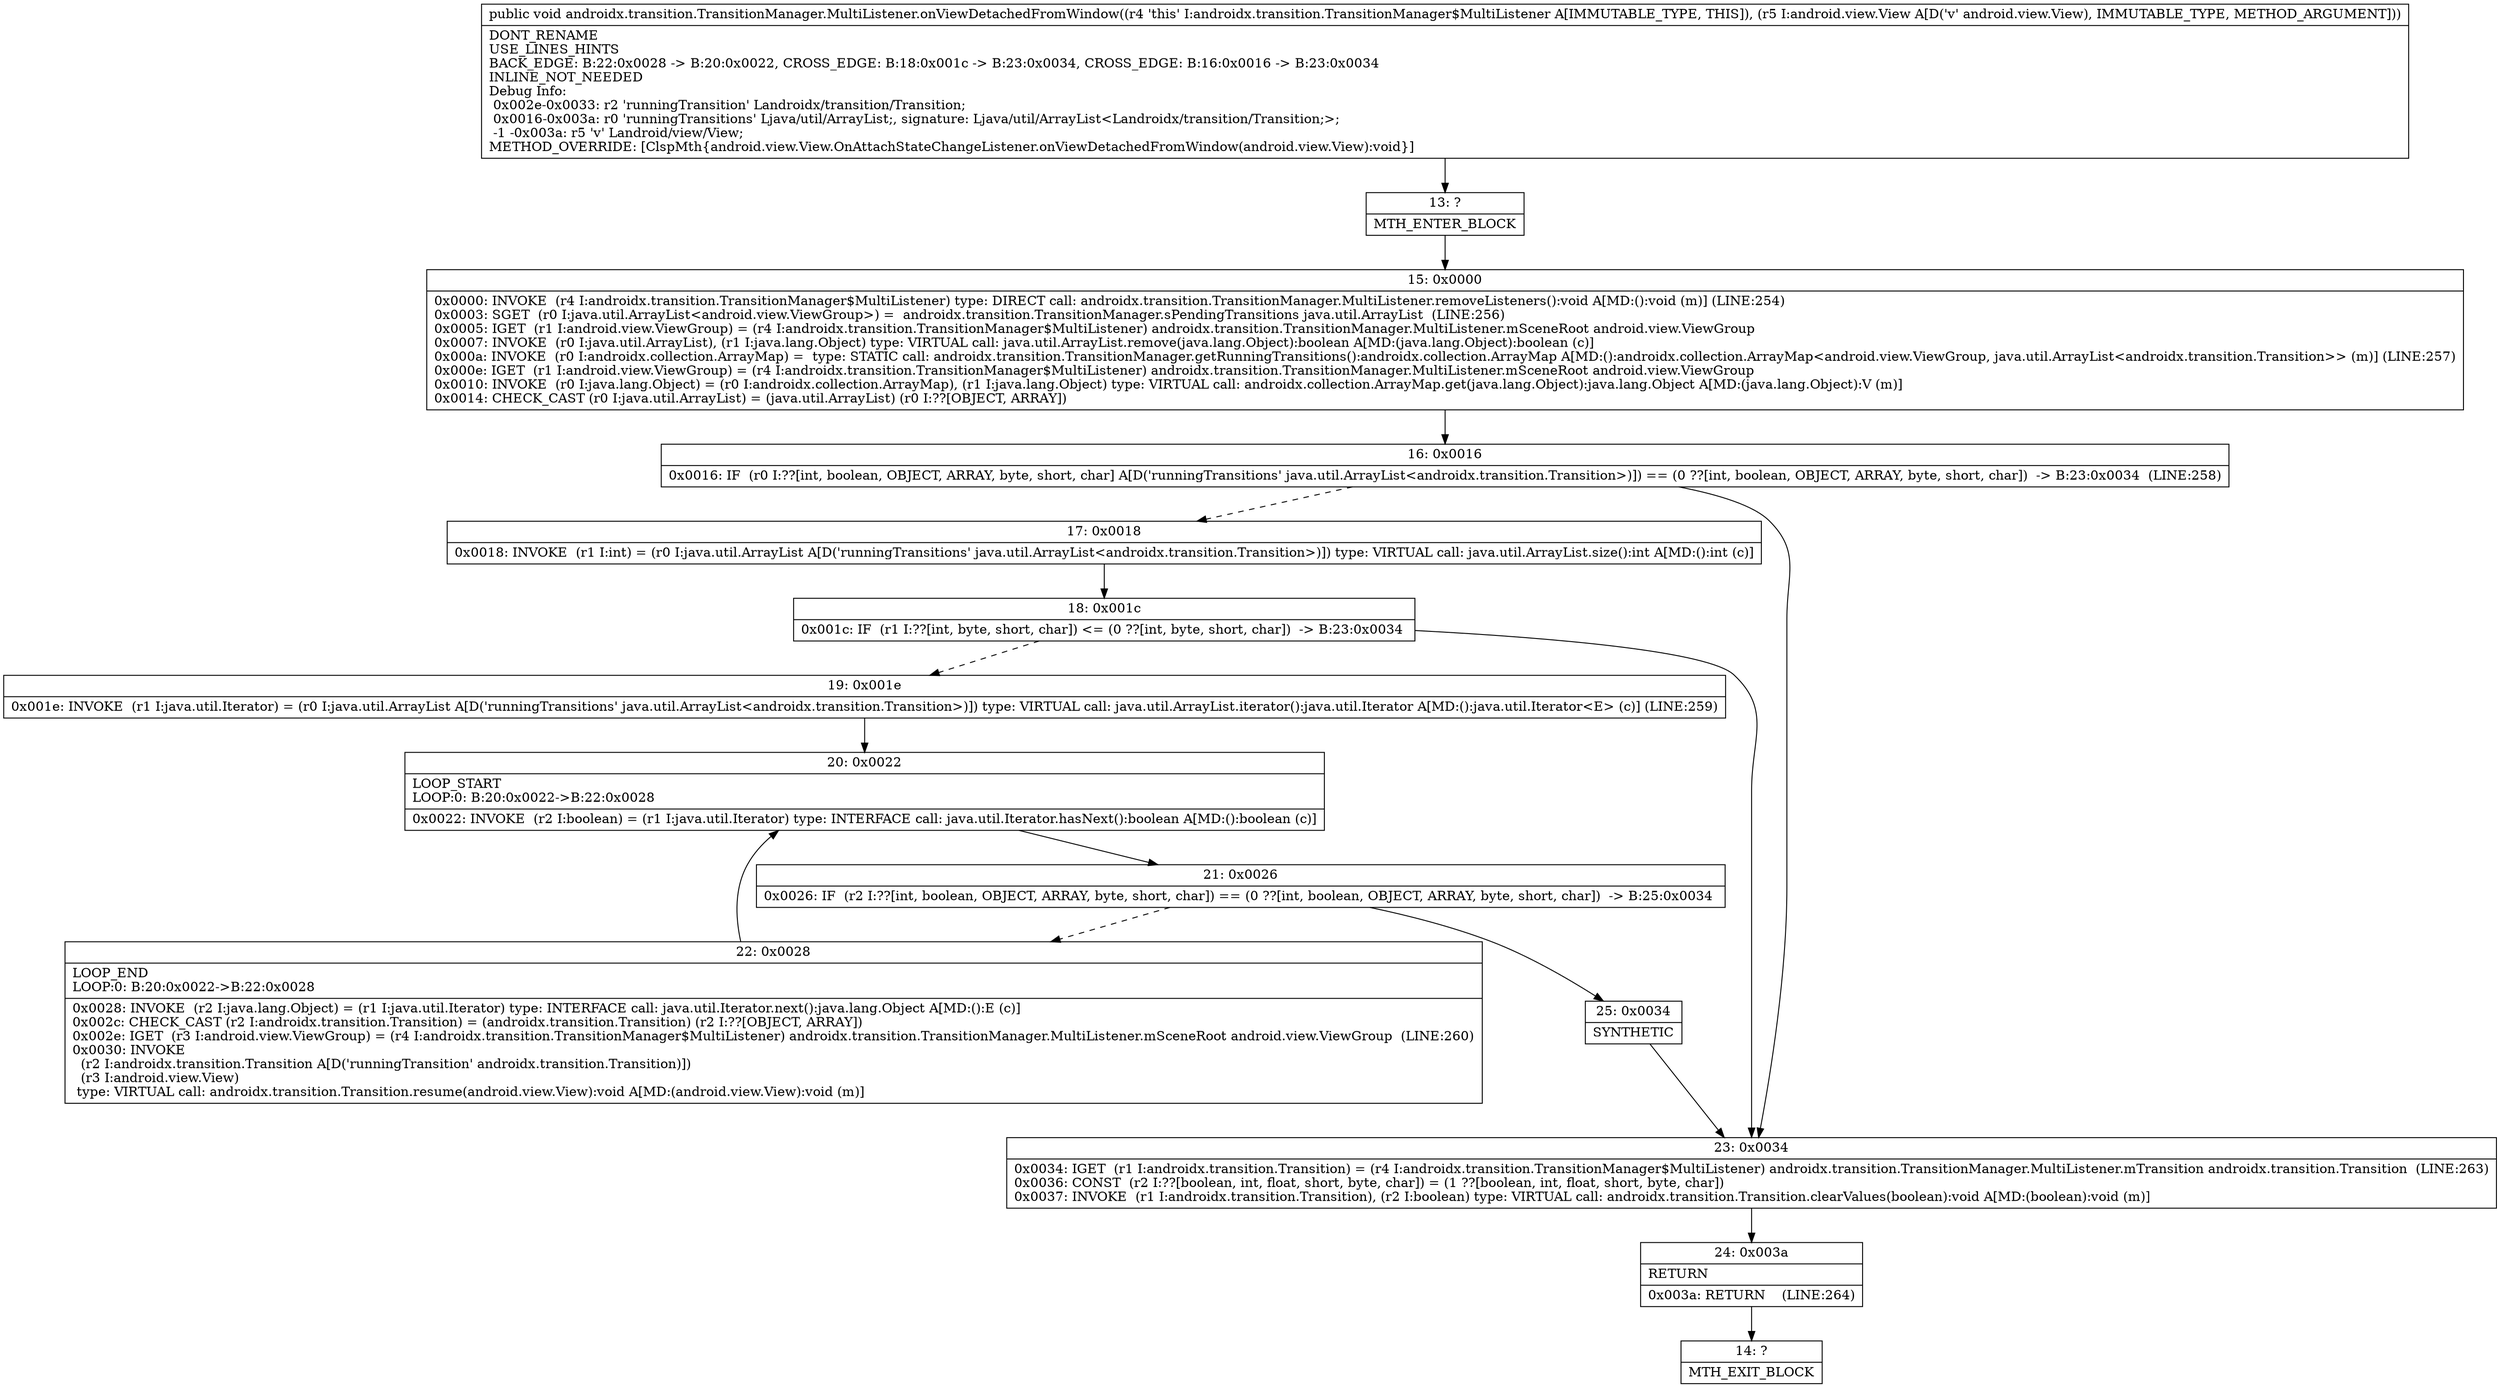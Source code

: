 digraph "CFG forandroidx.transition.TransitionManager.MultiListener.onViewDetachedFromWindow(Landroid\/view\/View;)V" {
Node_13 [shape=record,label="{13\:\ ?|MTH_ENTER_BLOCK\l}"];
Node_15 [shape=record,label="{15\:\ 0x0000|0x0000: INVOKE  (r4 I:androidx.transition.TransitionManager$MultiListener) type: DIRECT call: androidx.transition.TransitionManager.MultiListener.removeListeners():void A[MD:():void (m)] (LINE:254)\l0x0003: SGET  (r0 I:java.util.ArrayList\<android.view.ViewGroup\>) =  androidx.transition.TransitionManager.sPendingTransitions java.util.ArrayList  (LINE:256)\l0x0005: IGET  (r1 I:android.view.ViewGroup) = (r4 I:androidx.transition.TransitionManager$MultiListener) androidx.transition.TransitionManager.MultiListener.mSceneRoot android.view.ViewGroup \l0x0007: INVOKE  (r0 I:java.util.ArrayList), (r1 I:java.lang.Object) type: VIRTUAL call: java.util.ArrayList.remove(java.lang.Object):boolean A[MD:(java.lang.Object):boolean (c)]\l0x000a: INVOKE  (r0 I:androidx.collection.ArrayMap) =  type: STATIC call: androidx.transition.TransitionManager.getRunningTransitions():androidx.collection.ArrayMap A[MD:():androidx.collection.ArrayMap\<android.view.ViewGroup, java.util.ArrayList\<androidx.transition.Transition\>\> (m)] (LINE:257)\l0x000e: IGET  (r1 I:android.view.ViewGroup) = (r4 I:androidx.transition.TransitionManager$MultiListener) androidx.transition.TransitionManager.MultiListener.mSceneRoot android.view.ViewGroup \l0x0010: INVOKE  (r0 I:java.lang.Object) = (r0 I:androidx.collection.ArrayMap), (r1 I:java.lang.Object) type: VIRTUAL call: androidx.collection.ArrayMap.get(java.lang.Object):java.lang.Object A[MD:(java.lang.Object):V (m)]\l0x0014: CHECK_CAST (r0 I:java.util.ArrayList) = (java.util.ArrayList) (r0 I:??[OBJECT, ARRAY]) \l}"];
Node_16 [shape=record,label="{16\:\ 0x0016|0x0016: IF  (r0 I:??[int, boolean, OBJECT, ARRAY, byte, short, char] A[D('runningTransitions' java.util.ArrayList\<androidx.transition.Transition\>)]) == (0 ??[int, boolean, OBJECT, ARRAY, byte, short, char])  \-\> B:23:0x0034  (LINE:258)\l}"];
Node_17 [shape=record,label="{17\:\ 0x0018|0x0018: INVOKE  (r1 I:int) = (r0 I:java.util.ArrayList A[D('runningTransitions' java.util.ArrayList\<androidx.transition.Transition\>)]) type: VIRTUAL call: java.util.ArrayList.size():int A[MD:():int (c)]\l}"];
Node_18 [shape=record,label="{18\:\ 0x001c|0x001c: IF  (r1 I:??[int, byte, short, char]) \<= (0 ??[int, byte, short, char])  \-\> B:23:0x0034 \l}"];
Node_19 [shape=record,label="{19\:\ 0x001e|0x001e: INVOKE  (r1 I:java.util.Iterator) = (r0 I:java.util.ArrayList A[D('runningTransitions' java.util.ArrayList\<androidx.transition.Transition\>)]) type: VIRTUAL call: java.util.ArrayList.iterator():java.util.Iterator A[MD:():java.util.Iterator\<E\> (c)] (LINE:259)\l}"];
Node_20 [shape=record,label="{20\:\ 0x0022|LOOP_START\lLOOP:0: B:20:0x0022\-\>B:22:0x0028\l|0x0022: INVOKE  (r2 I:boolean) = (r1 I:java.util.Iterator) type: INTERFACE call: java.util.Iterator.hasNext():boolean A[MD:():boolean (c)]\l}"];
Node_21 [shape=record,label="{21\:\ 0x0026|0x0026: IF  (r2 I:??[int, boolean, OBJECT, ARRAY, byte, short, char]) == (0 ??[int, boolean, OBJECT, ARRAY, byte, short, char])  \-\> B:25:0x0034 \l}"];
Node_22 [shape=record,label="{22\:\ 0x0028|LOOP_END\lLOOP:0: B:20:0x0022\-\>B:22:0x0028\l|0x0028: INVOKE  (r2 I:java.lang.Object) = (r1 I:java.util.Iterator) type: INTERFACE call: java.util.Iterator.next():java.lang.Object A[MD:():E (c)]\l0x002c: CHECK_CAST (r2 I:androidx.transition.Transition) = (androidx.transition.Transition) (r2 I:??[OBJECT, ARRAY]) \l0x002e: IGET  (r3 I:android.view.ViewGroup) = (r4 I:androidx.transition.TransitionManager$MultiListener) androidx.transition.TransitionManager.MultiListener.mSceneRoot android.view.ViewGroup  (LINE:260)\l0x0030: INVOKE  \l  (r2 I:androidx.transition.Transition A[D('runningTransition' androidx.transition.Transition)])\l  (r3 I:android.view.View)\l type: VIRTUAL call: androidx.transition.Transition.resume(android.view.View):void A[MD:(android.view.View):void (m)]\l}"];
Node_25 [shape=record,label="{25\:\ 0x0034|SYNTHETIC\l}"];
Node_23 [shape=record,label="{23\:\ 0x0034|0x0034: IGET  (r1 I:androidx.transition.Transition) = (r4 I:androidx.transition.TransitionManager$MultiListener) androidx.transition.TransitionManager.MultiListener.mTransition androidx.transition.Transition  (LINE:263)\l0x0036: CONST  (r2 I:??[boolean, int, float, short, byte, char]) = (1 ??[boolean, int, float, short, byte, char]) \l0x0037: INVOKE  (r1 I:androidx.transition.Transition), (r2 I:boolean) type: VIRTUAL call: androidx.transition.Transition.clearValues(boolean):void A[MD:(boolean):void (m)]\l}"];
Node_24 [shape=record,label="{24\:\ 0x003a|RETURN\l|0x003a: RETURN    (LINE:264)\l}"];
Node_14 [shape=record,label="{14\:\ ?|MTH_EXIT_BLOCK\l}"];
MethodNode[shape=record,label="{public void androidx.transition.TransitionManager.MultiListener.onViewDetachedFromWindow((r4 'this' I:androidx.transition.TransitionManager$MultiListener A[IMMUTABLE_TYPE, THIS]), (r5 I:android.view.View A[D('v' android.view.View), IMMUTABLE_TYPE, METHOD_ARGUMENT]))  | DONT_RENAME\lUSE_LINES_HINTS\lBACK_EDGE: B:22:0x0028 \-\> B:20:0x0022, CROSS_EDGE: B:18:0x001c \-\> B:23:0x0034, CROSS_EDGE: B:16:0x0016 \-\> B:23:0x0034\lINLINE_NOT_NEEDED\lDebug Info:\l  0x002e\-0x0033: r2 'runningTransition' Landroidx\/transition\/Transition;\l  0x0016\-0x003a: r0 'runningTransitions' Ljava\/util\/ArrayList;, signature: Ljava\/util\/ArrayList\<Landroidx\/transition\/Transition;\>;\l  \-1 \-0x003a: r5 'v' Landroid\/view\/View;\lMETHOD_OVERRIDE: [ClspMth\{android.view.View.OnAttachStateChangeListener.onViewDetachedFromWindow(android.view.View):void\}]\l}"];
MethodNode -> Node_13;Node_13 -> Node_15;
Node_15 -> Node_16;
Node_16 -> Node_17[style=dashed];
Node_16 -> Node_23;
Node_17 -> Node_18;
Node_18 -> Node_19[style=dashed];
Node_18 -> Node_23;
Node_19 -> Node_20;
Node_20 -> Node_21;
Node_21 -> Node_22[style=dashed];
Node_21 -> Node_25;
Node_22 -> Node_20;
Node_25 -> Node_23;
Node_23 -> Node_24;
Node_24 -> Node_14;
}

